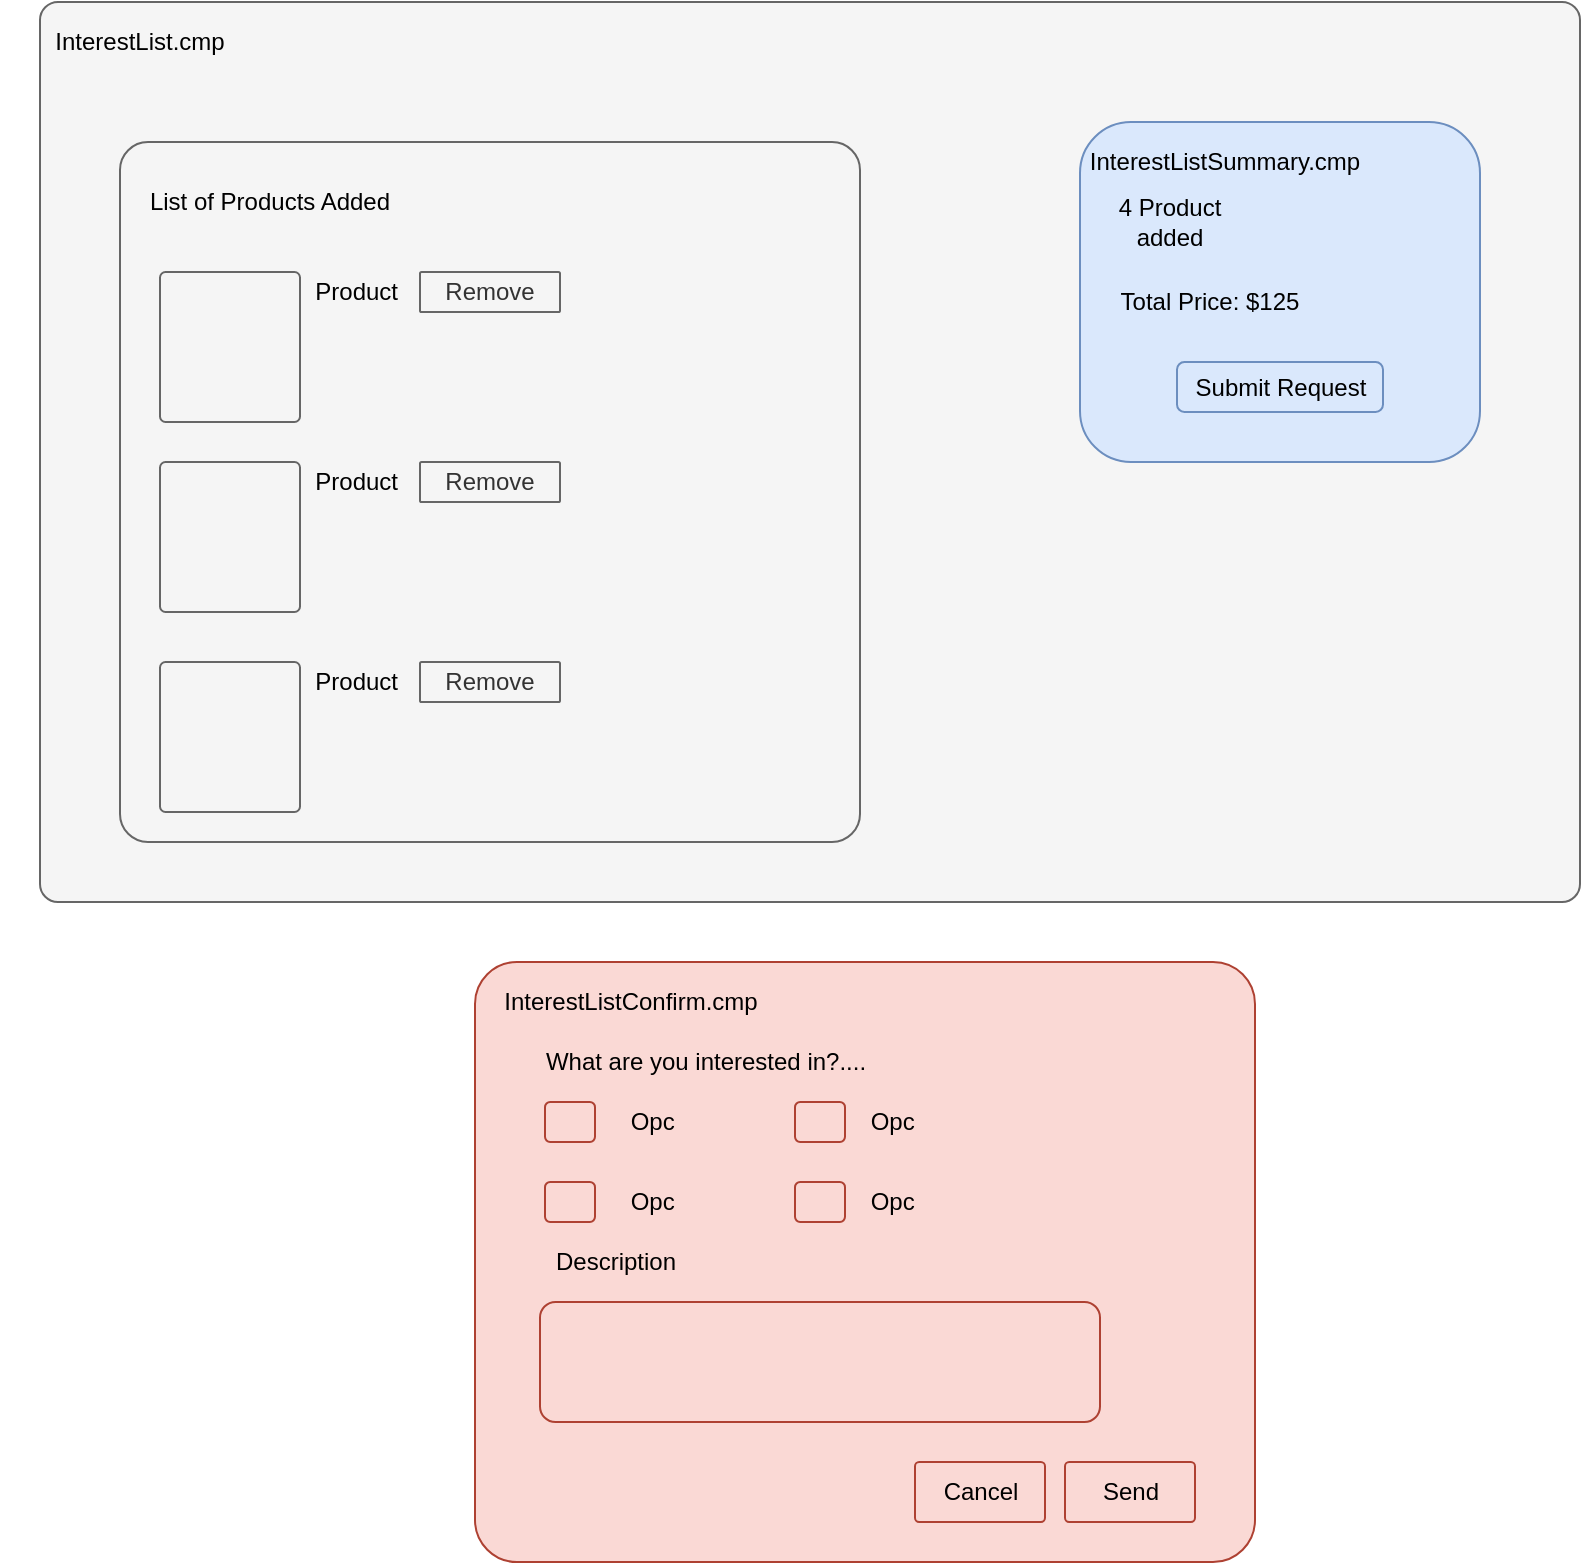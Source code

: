 <mxfile version="12.3.1" type="device" pages="1"><diagram id="IOqDAv4Zr40yVj4BrsN1" name="Page-1"><mxGraphModel dx="1008" dy="374" grid="1" gridSize="10" guides="1" tooltips="1" connect="1" arrows="1" fold="1" page="1" pageScale="1" pageWidth="850" pageHeight="1100" math="0" shadow="0"><root><mxCell id="0"/><mxCell id="1" parent="0"/><mxCell id="uDZBNnshIah-2QvN6nqk-1" value="" style="rounded=1;whiteSpace=wrap;html=1;arcSize=2;fillColor=#f5f5f5;strokeColor=#666666;fontColor=#333333;" vertex="1" parent="1"><mxGeometry x="40" y="30" width="770" height="450" as="geometry"/></mxCell><mxCell id="uDZBNnshIah-2QvN6nqk-3" value="" style="rounded=1;whiteSpace=wrap;html=1;fillColor=#dae8fc;strokeColor=#6c8ebf;" vertex="1" parent="1"><mxGeometry x="560" y="90" width="200" height="170" as="geometry"/></mxCell><mxCell id="uDZBNnshIah-2QvN6nqk-4" value="" style="rounded=1;whiteSpace=wrap;html=1;arcSize=7;fillColor=#fad9d5;strokeColor=#ae4132;" vertex="1" parent="1"><mxGeometry x="257.5" y="510" width="390" height="300" as="geometry"/></mxCell><mxCell id="uDZBNnshIah-2QvN6nqk-5" value="InterestList.cmp" style="text;html=1;strokeColor=none;fillColor=none;align=center;verticalAlign=middle;whiteSpace=wrap;rounded=0;" vertex="1" parent="1"><mxGeometry x="20" y="40" width="140" height="20" as="geometry"/></mxCell><mxCell id="uDZBNnshIah-2QvN6nqk-6" value="" style="rounded=1;whiteSpace=wrap;html=1;arcSize=4;fillColor=#f5f5f5;strokeColor=#666666;fontColor=#333333;" vertex="1" parent="1"><mxGeometry x="80" y="100" width="370" height="350" as="geometry"/></mxCell><mxCell id="uDZBNnshIah-2QvN6nqk-7" value="List of Products Added" style="text;html=1;strokeColor=none;fillColor=none;align=center;verticalAlign=middle;whiteSpace=wrap;rounded=0;" vertex="1" parent="1"><mxGeometry x="90" y="120" width="130" height="20" as="geometry"/></mxCell><mxCell id="uDZBNnshIah-2QvN6nqk-8" value="InterestListSummary.cmp" style="text;html=1;strokeColor=none;fillColor=none;align=center;verticalAlign=middle;whiteSpace=wrap;rounded=0;" vertex="1" parent="1"><mxGeometry x="550" y="100" width="165" height="20" as="geometry"/></mxCell><mxCell id="uDZBNnshIah-2QvN6nqk-9" value="InterestListConfirm.cmp" style="text;html=1;strokeColor=none;fillColor=none;align=center;verticalAlign=middle;whiteSpace=wrap;rounded=0;" vertex="1" parent="1"><mxGeometry x="252.5" y="520" width="165" height="20" as="geometry"/></mxCell><mxCell id="uDZBNnshIah-2QvN6nqk-10" value="4 Product added" style="text;html=1;strokeColor=none;fillColor=none;align=center;verticalAlign=middle;whiteSpace=wrap;rounded=0;" vertex="1" parent="1"><mxGeometry x="570" y="130" width="70" height="20" as="geometry"/></mxCell><mxCell id="uDZBNnshIah-2QvN6nqk-11" value="Total Price: $125" style="text;html=1;strokeColor=none;fillColor=none;align=center;verticalAlign=middle;whiteSpace=wrap;rounded=0;" vertex="1" parent="1"><mxGeometry x="570" y="170" width="110" height="20" as="geometry"/></mxCell><mxCell id="uDZBNnshIah-2QvN6nqk-13" value="Submit Request" style="rounded=1;whiteSpace=wrap;html=1;fillColor=#dae8fc;strokeColor=#6c8ebf;" vertex="1" parent="1"><mxGeometry x="608.5" y="210" width="103" height="25" as="geometry"/></mxCell><mxCell id="uDZBNnshIah-2QvN6nqk-15" value="Send" style="rounded=1;whiteSpace=wrap;html=1;arcSize=7;fillColor=#fad9d5;strokeColor=#ae4132;" vertex="1" parent="1"><mxGeometry x="552.5" y="760" width="65" height="30" as="geometry"/></mxCell><mxCell id="uDZBNnshIah-2QvN6nqk-16" value="Cancel" style="rounded=1;whiteSpace=wrap;html=1;arcSize=7;fillColor=#fad9d5;strokeColor=#ae4132;" vertex="1" parent="1"><mxGeometry x="477.5" y="760" width="65" height="30" as="geometry"/></mxCell><mxCell id="uDZBNnshIah-2QvN6nqk-17" value="What are you interested in?...." style="text;html=1;strokeColor=none;fillColor=none;align=center;verticalAlign=middle;whiteSpace=wrap;rounded=0;" vertex="1" parent="1"><mxGeometry x="272.5" y="550" width="200" height="20" as="geometry"/></mxCell><mxCell id="uDZBNnshIah-2QvN6nqk-18" value="" style="rounded=1;whiteSpace=wrap;html=1;arcSize=13;fillColor=#fad9d5;strokeColor=#ae4132;" vertex="1" parent="1"><mxGeometry x="292.5" y="580" width="25" height="20" as="geometry"/></mxCell><mxCell id="uDZBNnshIah-2QvN6nqk-19" value="" style="rounded=1;whiteSpace=wrap;html=1;arcSize=13;fillColor=#fad9d5;strokeColor=#ae4132;" vertex="1" parent="1"><mxGeometry x="417.5" y="580" width="25" height="20" as="geometry"/></mxCell><mxCell id="uDZBNnshIah-2QvN6nqk-20" value="" style="rounded=1;whiteSpace=wrap;html=1;arcSize=13;fillColor=#fad9d5;strokeColor=#ae4132;" vertex="1" parent="1"><mxGeometry x="292.5" y="620" width="25" height="20" as="geometry"/></mxCell><mxCell id="uDZBNnshIah-2QvN6nqk-21" value="" style="rounded=1;whiteSpace=wrap;html=1;arcSize=13;fillColor=#fad9d5;strokeColor=#ae4132;" vertex="1" parent="1"><mxGeometry x="417.5" y="620" width="25" height="20" as="geometry"/></mxCell><mxCell id="uDZBNnshIah-2QvN6nqk-22" value="Opc&amp;nbsp;" style="text;html=1;strokeColor=none;fillColor=none;align=center;verticalAlign=middle;whiteSpace=wrap;rounded=0;" vertex="1" parent="1"><mxGeometry x="322.5" y="580" width="50" height="20" as="geometry"/></mxCell><mxCell id="uDZBNnshIah-2QvN6nqk-24" value="Opc&amp;nbsp;" style="text;html=1;strokeColor=none;fillColor=none;align=center;verticalAlign=middle;whiteSpace=wrap;rounded=0;" vertex="1" parent="1"><mxGeometry x="322.5" y="620" width="50" height="20" as="geometry"/></mxCell><mxCell id="uDZBNnshIah-2QvN6nqk-26" value="Opc&amp;nbsp;" style="text;html=1;strokeColor=none;fillColor=none;align=center;verticalAlign=middle;whiteSpace=wrap;rounded=0;" vertex="1" parent="1"><mxGeometry x="442.5" y="580" width="50" height="20" as="geometry"/></mxCell><mxCell id="uDZBNnshIah-2QvN6nqk-27" value="Opc&amp;nbsp;" style="text;html=1;strokeColor=none;fillColor=none;align=center;verticalAlign=middle;whiteSpace=wrap;rounded=0;" vertex="1" parent="1"><mxGeometry x="442.5" y="620" width="50" height="20" as="geometry"/></mxCell><mxCell id="uDZBNnshIah-2QvN6nqk-29" value="" style="rounded=1;whiteSpace=wrap;html=1;arcSize=13;fillColor=#fad9d5;strokeColor=#ae4132;" vertex="1" parent="1"><mxGeometry x="290" y="680" width="280" height="60" as="geometry"/></mxCell><mxCell id="uDZBNnshIah-2QvN6nqk-30" value="Description" style="text;html=1;strokeColor=none;fillColor=none;align=center;verticalAlign=middle;whiteSpace=wrap;rounded=0;" vertex="1" parent="1"><mxGeometry x="282.5" y="650" width="90" height="20" as="geometry"/></mxCell><mxCell id="uDZBNnshIah-2QvN6nqk-31" value="Product&amp;nbsp;" style="text;html=1;strokeColor=none;fillColor=none;align=center;verticalAlign=middle;whiteSpace=wrap;rounded=0;" vertex="1" parent="1"><mxGeometry x="180" y="165" width="40" height="20" as="geometry"/></mxCell><mxCell id="uDZBNnshIah-2QvN6nqk-32" value="Remove" style="rounded=1;whiteSpace=wrap;html=1;arcSize=4;fillColor=#f5f5f5;strokeColor=#666666;fontColor=#333333;" vertex="1" parent="1"><mxGeometry x="230" y="165" width="70" height="20" as="geometry"/></mxCell><mxCell id="uDZBNnshIah-2QvN6nqk-33" value="" style="rounded=1;whiteSpace=wrap;html=1;arcSize=4;fillColor=#f5f5f5;strokeColor=#666666;fontColor=#333333;" vertex="1" parent="1"><mxGeometry x="100" y="165" width="70" height="75" as="geometry"/></mxCell><mxCell id="uDZBNnshIah-2QvN6nqk-34" value="Product&amp;nbsp;" style="text;html=1;strokeColor=none;fillColor=none;align=center;verticalAlign=middle;whiteSpace=wrap;rounded=0;" vertex="1" parent="1"><mxGeometry x="180" y="260" width="40" height="20" as="geometry"/></mxCell><mxCell id="uDZBNnshIah-2QvN6nqk-35" value="Remove" style="rounded=1;whiteSpace=wrap;html=1;arcSize=4;fillColor=#f5f5f5;strokeColor=#666666;fontColor=#333333;" vertex="1" parent="1"><mxGeometry x="230" y="260" width="70" height="20" as="geometry"/></mxCell><mxCell id="uDZBNnshIah-2QvN6nqk-36" value="" style="rounded=1;whiteSpace=wrap;html=1;arcSize=4;fillColor=#f5f5f5;strokeColor=#666666;fontColor=#333333;" vertex="1" parent="1"><mxGeometry x="100" y="260" width="70" height="75" as="geometry"/></mxCell><mxCell id="uDZBNnshIah-2QvN6nqk-37" value="Product&amp;nbsp;" style="text;html=1;strokeColor=none;fillColor=none;align=center;verticalAlign=middle;whiteSpace=wrap;rounded=0;" vertex="1" parent="1"><mxGeometry x="180" y="360" width="40" height="20" as="geometry"/></mxCell><mxCell id="uDZBNnshIah-2QvN6nqk-38" value="Remove" style="rounded=1;whiteSpace=wrap;html=1;arcSize=4;fillColor=#f5f5f5;strokeColor=#666666;fontColor=#333333;" vertex="1" parent="1"><mxGeometry x="230" y="360" width="70" height="20" as="geometry"/></mxCell><mxCell id="uDZBNnshIah-2QvN6nqk-39" value="" style="rounded=1;whiteSpace=wrap;html=1;arcSize=4;fillColor=#f5f5f5;strokeColor=#666666;fontColor=#333333;" vertex="1" parent="1"><mxGeometry x="100" y="360" width="70" height="75" as="geometry"/></mxCell></root></mxGraphModel></diagram></mxfile>